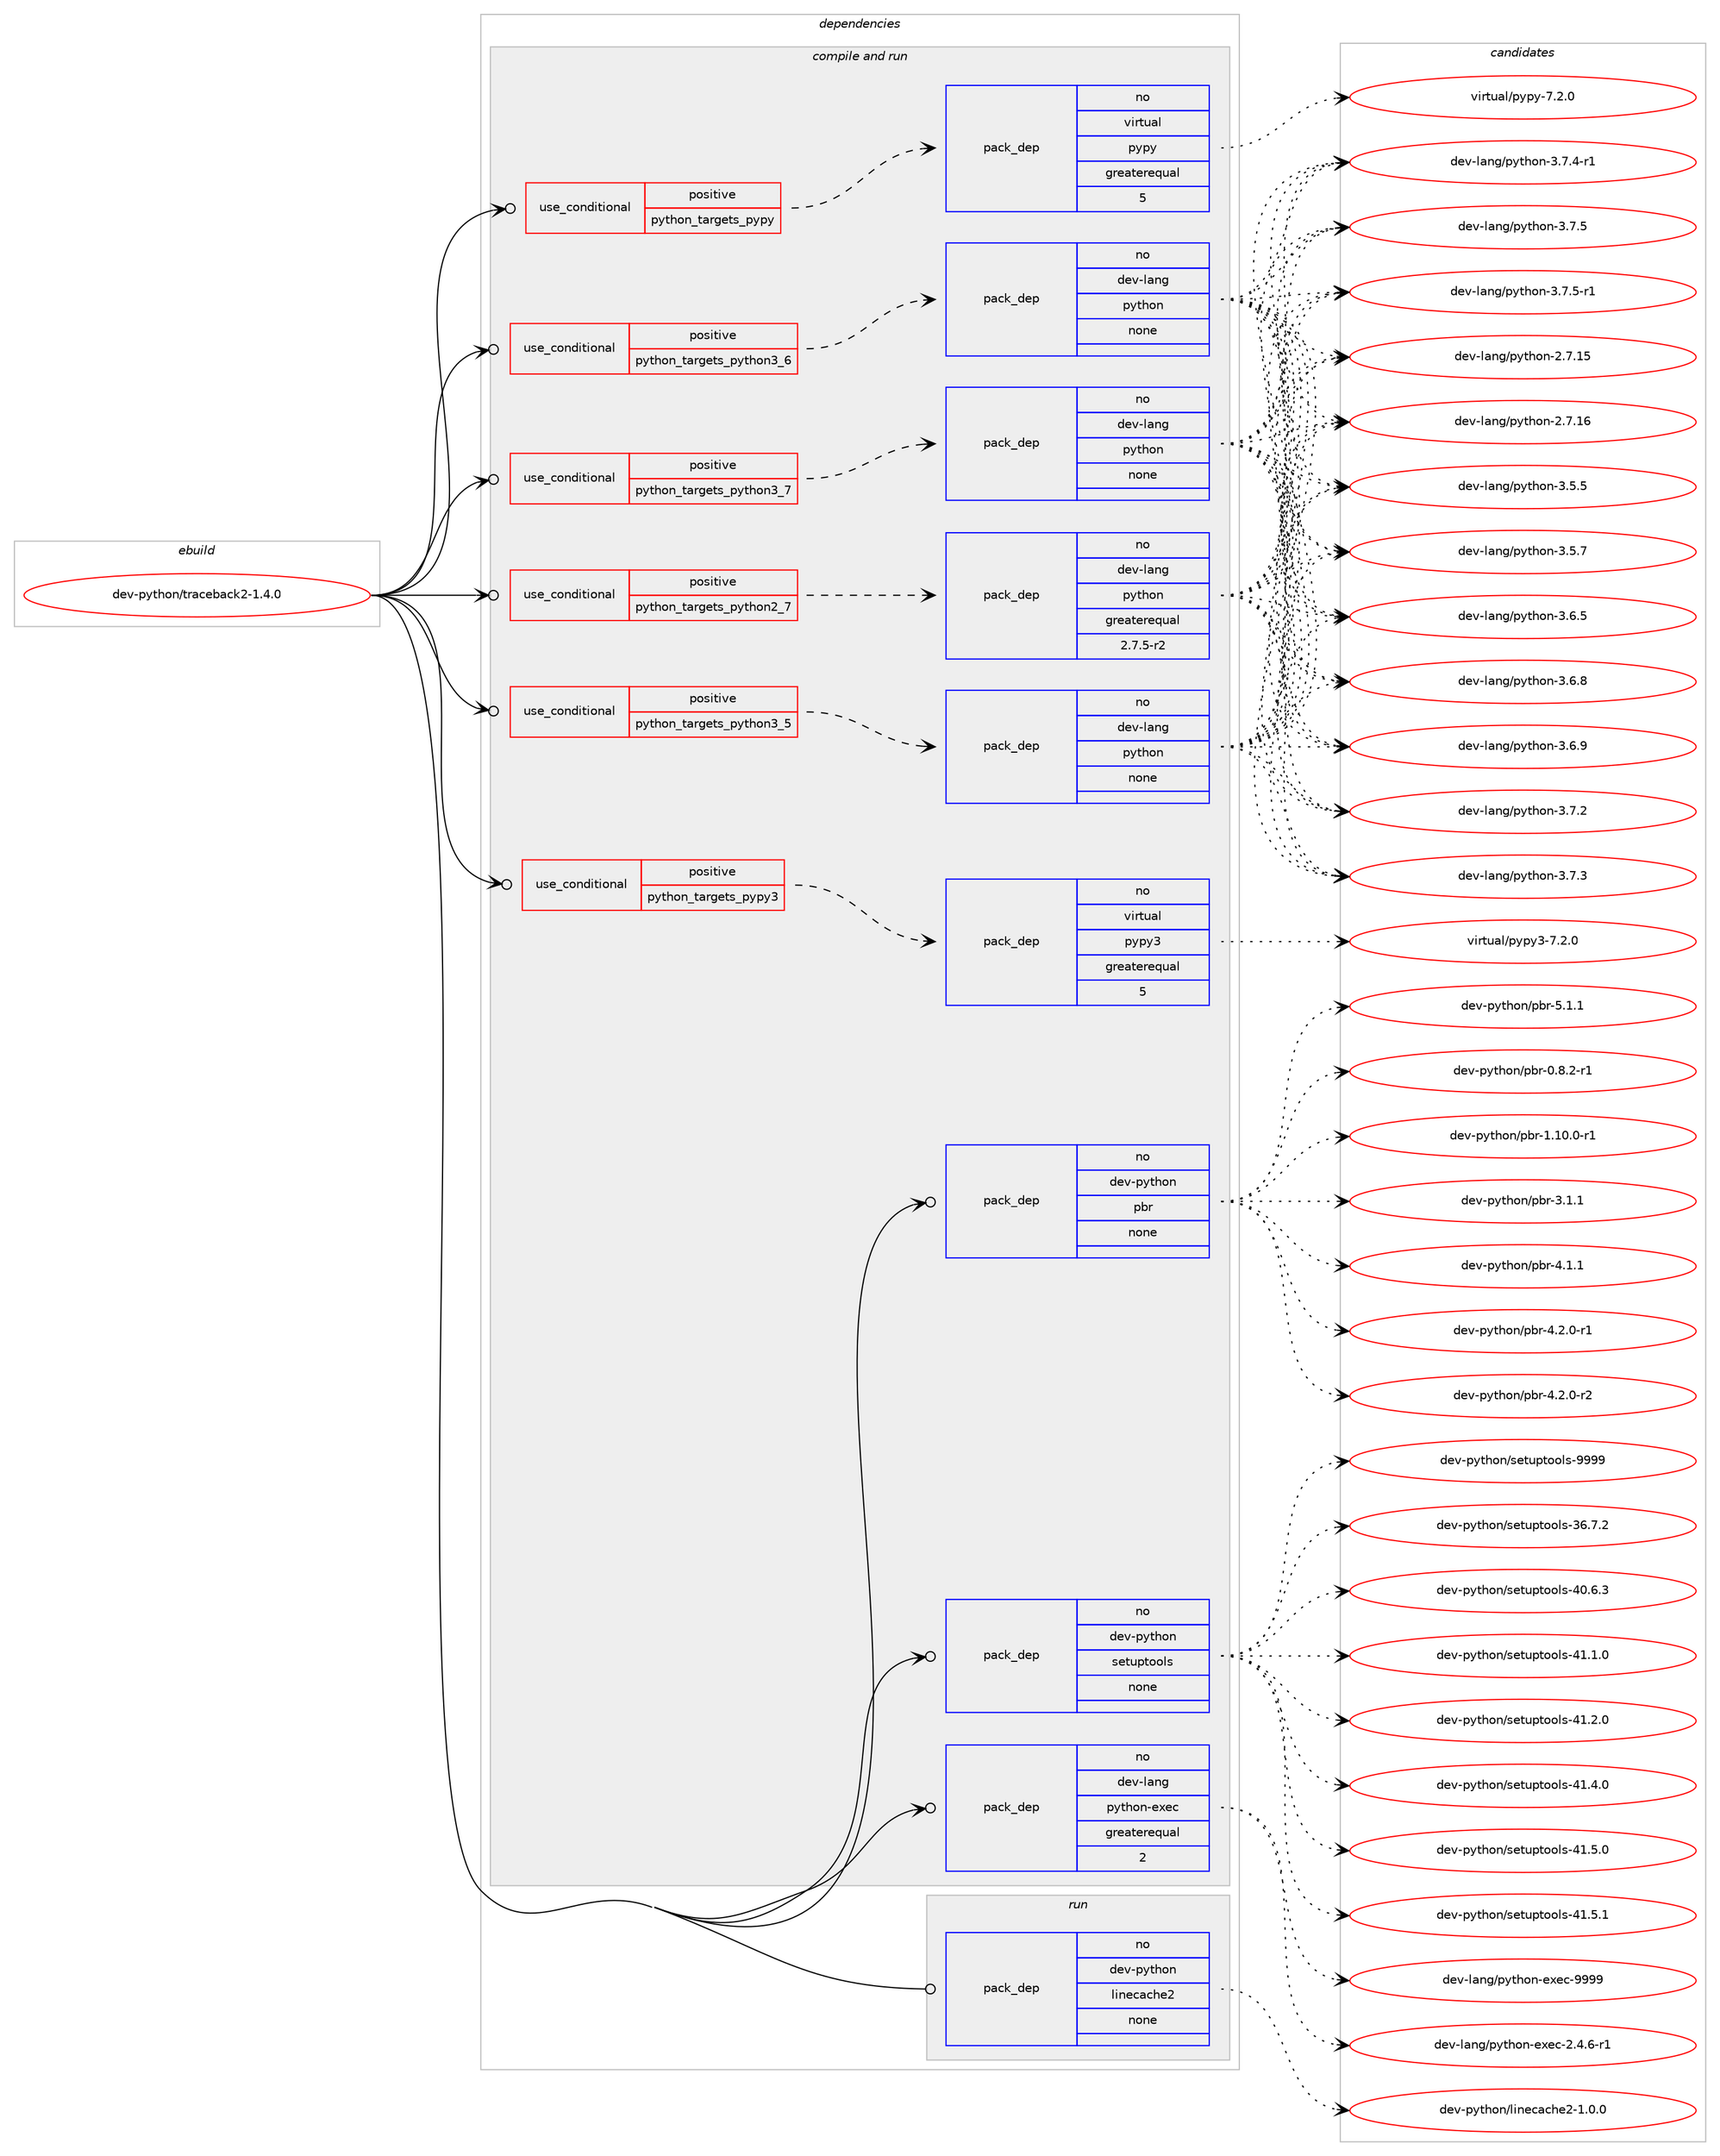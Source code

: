 digraph prolog {

# *************
# Graph options
# *************

newrank=true;
concentrate=true;
compound=true;
graph [rankdir=LR,fontname=Helvetica,fontsize=10,ranksep=1.5];#, ranksep=2.5, nodesep=0.2];
edge  [arrowhead=vee];
node  [fontname=Helvetica,fontsize=10];

# **********
# The ebuild
# **********

subgraph cluster_leftcol {
color=gray;
rank=same;
label=<<i>ebuild</i>>;
id [label="dev-python/traceback2-1.4.0", color=red, width=4, href="../dev-python/traceback2-1.4.0.svg"];
}

# ****************
# The dependencies
# ****************

subgraph cluster_midcol {
color=gray;
label=<<i>dependencies</i>>;
subgraph cluster_compile {
fillcolor="#eeeeee";
style=filled;
label=<<i>compile</i>>;
}
subgraph cluster_compileandrun {
fillcolor="#eeeeee";
style=filled;
label=<<i>compile and run</i>>;
subgraph cond150605 {
dependency641142 [label=<<TABLE BORDER="0" CELLBORDER="1" CELLSPACING="0" CELLPADDING="4"><TR><TD ROWSPAN="3" CELLPADDING="10">use_conditional</TD></TR><TR><TD>positive</TD></TR><TR><TD>python_targets_pypy</TD></TR></TABLE>>, shape=none, color=red];
subgraph pack478655 {
dependency641143 [label=<<TABLE BORDER="0" CELLBORDER="1" CELLSPACING="0" CELLPADDING="4" WIDTH="220"><TR><TD ROWSPAN="6" CELLPADDING="30">pack_dep</TD></TR><TR><TD WIDTH="110">no</TD></TR><TR><TD>virtual</TD></TR><TR><TD>pypy</TD></TR><TR><TD>greaterequal</TD></TR><TR><TD>5</TD></TR></TABLE>>, shape=none, color=blue];
}
dependency641142:e -> dependency641143:w [weight=20,style="dashed",arrowhead="vee"];
}
id:e -> dependency641142:w [weight=20,style="solid",arrowhead="odotvee"];
subgraph cond150606 {
dependency641144 [label=<<TABLE BORDER="0" CELLBORDER="1" CELLSPACING="0" CELLPADDING="4"><TR><TD ROWSPAN="3" CELLPADDING="10">use_conditional</TD></TR><TR><TD>positive</TD></TR><TR><TD>python_targets_pypy3</TD></TR></TABLE>>, shape=none, color=red];
subgraph pack478656 {
dependency641145 [label=<<TABLE BORDER="0" CELLBORDER="1" CELLSPACING="0" CELLPADDING="4" WIDTH="220"><TR><TD ROWSPAN="6" CELLPADDING="30">pack_dep</TD></TR><TR><TD WIDTH="110">no</TD></TR><TR><TD>virtual</TD></TR><TR><TD>pypy3</TD></TR><TR><TD>greaterequal</TD></TR><TR><TD>5</TD></TR></TABLE>>, shape=none, color=blue];
}
dependency641144:e -> dependency641145:w [weight=20,style="dashed",arrowhead="vee"];
}
id:e -> dependency641144:w [weight=20,style="solid",arrowhead="odotvee"];
subgraph cond150607 {
dependency641146 [label=<<TABLE BORDER="0" CELLBORDER="1" CELLSPACING="0" CELLPADDING="4"><TR><TD ROWSPAN="3" CELLPADDING="10">use_conditional</TD></TR><TR><TD>positive</TD></TR><TR><TD>python_targets_python2_7</TD></TR></TABLE>>, shape=none, color=red];
subgraph pack478657 {
dependency641147 [label=<<TABLE BORDER="0" CELLBORDER="1" CELLSPACING="0" CELLPADDING="4" WIDTH="220"><TR><TD ROWSPAN="6" CELLPADDING="30">pack_dep</TD></TR><TR><TD WIDTH="110">no</TD></TR><TR><TD>dev-lang</TD></TR><TR><TD>python</TD></TR><TR><TD>greaterequal</TD></TR><TR><TD>2.7.5-r2</TD></TR></TABLE>>, shape=none, color=blue];
}
dependency641146:e -> dependency641147:w [weight=20,style="dashed",arrowhead="vee"];
}
id:e -> dependency641146:w [weight=20,style="solid",arrowhead="odotvee"];
subgraph cond150608 {
dependency641148 [label=<<TABLE BORDER="0" CELLBORDER="1" CELLSPACING="0" CELLPADDING="4"><TR><TD ROWSPAN="3" CELLPADDING="10">use_conditional</TD></TR><TR><TD>positive</TD></TR><TR><TD>python_targets_python3_5</TD></TR></TABLE>>, shape=none, color=red];
subgraph pack478658 {
dependency641149 [label=<<TABLE BORDER="0" CELLBORDER="1" CELLSPACING="0" CELLPADDING="4" WIDTH="220"><TR><TD ROWSPAN="6" CELLPADDING="30">pack_dep</TD></TR><TR><TD WIDTH="110">no</TD></TR><TR><TD>dev-lang</TD></TR><TR><TD>python</TD></TR><TR><TD>none</TD></TR><TR><TD></TD></TR></TABLE>>, shape=none, color=blue];
}
dependency641148:e -> dependency641149:w [weight=20,style="dashed",arrowhead="vee"];
}
id:e -> dependency641148:w [weight=20,style="solid",arrowhead="odotvee"];
subgraph cond150609 {
dependency641150 [label=<<TABLE BORDER="0" CELLBORDER="1" CELLSPACING="0" CELLPADDING="4"><TR><TD ROWSPAN="3" CELLPADDING="10">use_conditional</TD></TR><TR><TD>positive</TD></TR><TR><TD>python_targets_python3_6</TD></TR></TABLE>>, shape=none, color=red];
subgraph pack478659 {
dependency641151 [label=<<TABLE BORDER="0" CELLBORDER="1" CELLSPACING="0" CELLPADDING="4" WIDTH="220"><TR><TD ROWSPAN="6" CELLPADDING="30">pack_dep</TD></TR><TR><TD WIDTH="110">no</TD></TR><TR><TD>dev-lang</TD></TR><TR><TD>python</TD></TR><TR><TD>none</TD></TR><TR><TD></TD></TR></TABLE>>, shape=none, color=blue];
}
dependency641150:e -> dependency641151:w [weight=20,style="dashed",arrowhead="vee"];
}
id:e -> dependency641150:w [weight=20,style="solid",arrowhead="odotvee"];
subgraph cond150610 {
dependency641152 [label=<<TABLE BORDER="0" CELLBORDER="1" CELLSPACING="0" CELLPADDING="4"><TR><TD ROWSPAN="3" CELLPADDING="10">use_conditional</TD></TR><TR><TD>positive</TD></TR><TR><TD>python_targets_python3_7</TD></TR></TABLE>>, shape=none, color=red];
subgraph pack478660 {
dependency641153 [label=<<TABLE BORDER="0" CELLBORDER="1" CELLSPACING="0" CELLPADDING="4" WIDTH="220"><TR><TD ROWSPAN="6" CELLPADDING="30">pack_dep</TD></TR><TR><TD WIDTH="110">no</TD></TR><TR><TD>dev-lang</TD></TR><TR><TD>python</TD></TR><TR><TD>none</TD></TR><TR><TD></TD></TR></TABLE>>, shape=none, color=blue];
}
dependency641152:e -> dependency641153:w [weight=20,style="dashed",arrowhead="vee"];
}
id:e -> dependency641152:w [weight=20,style="solid",arrowhead="odotvee"];
subgraph pack478661 {
dependency641154 [label=<<TABLE BORDER="0" CELLBORDER="1" CELLSPACING="0" CELLPADDING="4" WIDTH="220"><TR><TD ROWSPAN="6" CELLPADDING="30">pack_dep</TD></TR><TR><TD WIDTH="110">no</TD></TR><TR><TD>dev-lang</TD></TR><TR><TD>python-exec</TD></TR><TR><TD>greaterequal</TD></TR><TR><TD>2</TD></TR></TABLE>>, shape=none, color=blue];
}
id:e -> dependency641154:w [weight=20,style="solid",arrowhead="odotvee"];
subgraph pack478662 {
dependency641155 [label=<<TABLE BORDER="0" CELLBORDER="1" CELLSPACING="0" CELLPADDING="4" WIDTH="220"><TR><TD ROWSPAN="6" CELLPADDING="30">pack_dep</TD></TR><TR><TD WIDTH="110">no</TD></TR><TR><TD>dev-python</TD></TR><TR><TD>pbr</TD></TR><TR><TD>none</TD></TR><TR><TD></TD></TR></TABLE>>, shape=none, color=blue];
}
id:e -> dependency641155:w [weight=20,style="solid",arrowhead="odotvee"];
subgraph pack478663 {
dependency641156 [label=<<TABLE BORDER="0" CELLBORDER="1" CELLSPACING="0" CELLPADDING="4" WIDTH="220"><TR><TD ROWSPAN="6" CELLPADDING="30">pack_dep</TD></TR><TR><TD WIDTH="110">no</TD></TR><TR><TD>dev-python</TD></TR><TR><TD>setuptools</TD></TR><TR><TD>none</TD></TR><TR><TD></TD></TR></TABLE>>, shape=none, color=blue];
}
id:e -> dependency641156:w [weight=20,style="solid",arrowhead="odotvee"];
}
subgraph cluster_run {
fillcolor="#eeeeee";
style=filled;
label=<<i>run</i>>;
subgraph pack478664 {
dependency641157 [label=<<TABLE BORDER="0" CELLBORDER="1" CELLSPACING="0" CELLPADDING="4" WIDTH="220"><TR><TD ROWSPAN="6" CELLPADDING="30">pack_dep</TD></TR><TR><TD WIDTH="110">no</TD></TR><TR><TD>dev-python</TD></TR><TR><TD>linecache2</TD></TR><TR><TD>none</TD></TR><TR><TD></TD></TR></TABLE>>, shape=none, color=blue];
}
id:e -> dependency641157:w [weight=20,style="solid",arrowhead="odot"];
}
}

# **************
# The candidates
# **************

subgraph cluster_choices {
rank=same;
color=gray;
label=<<i>candidates</i>>;

subgraph choice478655 {
color=black;
nodesep=1;
choice1181051141161179710847112121112121455546504648 [label="virtual/pypy-7.2.0", color=red, width=4,href="../virtual/pypy-7.2.0.svg"];
dependency641143:e -> choice1181051141161179710847112121112121455546504648:w [style=dotted,weight="100"];
}
subgraph choice478656 {
color=black;
nodesep=1;
choice118105114116117971084711212111212151455546504648 [label="virtual/pypy3-7.2.0", color=red, width=4,href="../virtual/pypy3-7.2.0.svg"];
dependency641145:e -> choice118105114116117971084711212111212151455546504648:w [style=dotted,weight="100"];
}
subgraph choice478657 {
color=black;
nodesep=1;
choice10010111845108971101034711212111610411111045504655464953 [label="dev-lang/python-2.7.15", color=red, width=4,href="../dev-lang/python-2.7.15.svg"];
choice10010111845108971101034711212111610411111045504655464954 [label="dev-lang/python-2.7.16", color=red, width=4,href="../dev-lang/python-2.7.16.svg"];
choice100101118451089711010347112121116104111110455146534653 [label="dev-lang/python-3.5.5", color=red, width=4,href="../dev-lang/python-3.5.5.svg"];
choice100101118451089711010347112121116104111110455146534655 [label="dev-lang/python-3.5.7", color=red, width=4,href="../dev-lang/python-3.5.7.svg"];
choice100101118451089711010347112121116104111110455146544653 [label="dev-lang/python-3.6.5", color=red, width=4,href="../dev-lang/python-3.6.5.svg"];
choice100101118451089711010347112121116104111110455146544656 [label="dev-lang/python-3.6.8", color=red, width=4,href="../dev-lang/python-3.6.8.svg"];
choice100101118451089711010347112121116104111110455146544657 [label="dev-lang/python-3.6.9", color=red, width=4,href="../dev-lang/python-3.6.9.svg"];
choice100101118451089711010347112121116104111110455146554650 [label="dev-lang/python-3.7.2", color=red, width=4,href="../dev-lang/python-3.7.2.svg"];
choice100101118451089711010347112121116104111110455146554651 [label="dev-lang/python-3.7.3", color=red, width=4,href="../dev-lang/python-3.7.3.svg"];
choice1001011184510897110103471121211161041111104551465546524511449 [label="dev-lang/python-3.7.4-r1", color=red, width=4,href="../dev-lang/python-3.7.4-r1.svg"];
choice100101118451089711010347112121116104111110455146554653 [label="dev-lang/python-3.7.5", color=red, width=4,href="../dev-lang/python-3.7.5.svg"];
choice1001011184510897110103471121211161041111104551465546534511449 [label="dev-lang/python-3.7.5-r1", color=red, width=4,href="../dev-lang/python-3.7.5-r1.svg"];
dependency641147:e -> choice10010111845108971101034711212111610411111045504655464953:w [style=dotted,weight="100"];
dependency641147:e -> choice10010111845108971101034711212111610411111045504655464954:w [style=dotted,weight="100"];
dependency641147:e -> choice100101118451089711010347112121116104111110455146534653:w [style=dotted,weight="100"];
dependency641147:e -> choice100101118451089711010347112121116104111110455146534655:w [style=dotted,weight="100"];
dependency641147:e -> choice100101118451089711010347112121116104111110455146544653:w [style=dotted,weight="100"];
dependency641147:e -> choice100101118451089711010347112121116104111110455146544656:w [style=dotted,weight="100"];
dependency641147:e -> choice100101118451089711010347112121116104111110455146544657:w [style=dotted,weight="100"];
dependency641147:e -> choice100101118451089711010347112121116104111110455146554650:w [style=dotted,weight="100"];
dependency641147:e -> choice100101118451089711010347112121116104111110455146554651:w [style=dotted,weight="100"];
dependency641147:e -> choice1001011184510897110103471121211161041111104551465546524511449:w [style=dotted,weight="100"];
dependency641147:e -> choice100101118451089711010347112121116104111110455146554653:w [style=dotted,weight="100"];
dependency641147:e -> choice1001011184510897110103471121211161041111104551465546534511449:w [style=dotted,weight="100"];
}
subgraph choice478658 {
color=black;
nodesep=1;
choice10010111845108971101034711212111610411111045504655464953 [label="dev-lang/python-2.7.15", color=red, width=4,href="../dev-lang/python-2.7.15.svg"];
choice10010111845108971101034711212111610411111045504655464954 [label="dev-lang/python-2.7.16", color=red, width=4,href="../dev-lang/python-2.7.16.svg"];
choice100101118451089711010347112121116104111110455146534653 [label="dev-lang/python-3.5.5", color=red, width=4,href="../dev-lang/python-3.5.5.svg"];
choice100101118451089711010347112121116104111110455146534655 [label="dev-lang/python-3.5.7", color=red, width=4,href="../dev-lang/python-3.5.7.svg"];
choice100101118451089711010347112121116104111110455146544653 [label="dev-lang/python-3.6.5", color=red, width=4,href="../dev-lang/python-3.6.5.svg"];
choice100101118451089711010347112121116104111110455146544656 [label="dev-lang/python-3.6.8", color=red, width=4,href="../dev-lang/python-3.6.8.svg"];
choice100101118451089711010347112121116104111110455146544657 [label="dev-lang/python-3.6.9", color=red, width=4,href="../dev-lang/python-3.6.9.svg"];
choice100101118451089711010347112121116104111110455146554650 [label="dev-lang/python-3.7.2", color=red, width=4,href="../dev-lang/python-3.7.2.svg"];
choice100101118451089711010347112121116104111110455146554651 [label="dev-lang/python-3.7.3", color=red, width=4,href="../dev-lang/python-3.7.3.svg"];
choice1001011184510897110103471121211161041111104551465546524511449 [label="dev-lang/python-3.7.4-r1", color=red, width=4,href="../dev-lang/python-3.7.4-r1.svg"];
choice100101118451089711010347112121116104111110455146554653 [label="dev-lang/python-3.7.5", color=red, width=4,href="../dev-lang/python-3.7.5.svg"];
choice1001011184510897110103471121211161041111104551465546534511449 [label="dev-lang/python-3.7.5-r1", color=red, width=4,href="../dev-lang/python-3.7.5-r1.svg"];
dependency641149:e -> choice10010111845108971101034711212111610411111045504655464953:w [style=dotted,weight="100"];
dependency641149:e -> choice10010111845108971101034711212111610411111045504655464954:w [style=dotted,weight="100"];
dependency641149:e -> choice100101118451089711010347112121116104111110455146534653:w [style=dotted,weight="100"];
dependency641149:e -> choice100101118451089711010347112121116104111110455146534655:w [style=dotted,weight="100"];
dependency641149:e -> choice100101118451089711010347112121116104111110455146544653:w [style=dotted,weight="100"];
dependency641149:e -> choice100101118451089711010347112121116104111110455146544656:w [style=dotted,weight="100"];
dependency641149:e -> choice100101118451089711010347112121116104111110455146544657:w [style=dotted,weight="100"];
dependency641149:e -> choice100101118451089711010347112121116104111110455146554650:w [style=dotted,weight="100"];
dependency641149:e -> choice100101118451089711010347112121116104111110455146554651:w [style=dotted,weight="100"];
dependency641149:e -> choice1001011184510897110103471121211161041111104551465546524511449:w [style=dotted,weight="100"];
dependency641149:e -> choice100101118451089711010347112121116104111110455146554653:w [style=dotted,weight="100"];
dependency641149:e -> choice1001011184510897110103471121211161041111104551465546534511449:w [style=dotted,weight="100"];
}
subgraph choice478659 {
color=black;
nodesep=1;
choice10010111845108971101034711212111610411111045504655464953 [label="dev-lang/python-2.7.15", color=red, width=4,href="../dev-lang/python-2.7.15.svg"];
choice10010111845108971101034711212111610411111045504655464954 [label="dev-lang/python-2.7.16", color=red, width=4,href="../dev-lang/python-2.7.16.svg"];
choice100101118451089711010347112121116104111110455146534653 [label="dev-lang/python-3.5.5", color=red, width=4,href="../dev-lang/python-3.5.5.svg"];
choice100101118451089711010347112121116104111110455146534655 [label="dev-lang/python-3.5.7", color=red, width=4,href="../dev-lang/python-3.5.7.svg"];
choice100101118451089711010347112121116104111110455146544653 [label="dev-lang/python-3.6.5", color=red, width=4,href="../dev-lang/python-3.6.5.svg"];
choice100101118451089711010347112121116104111110455146544656 [label="dev-lang/python-3.6.8", color=red, width=4,href="../dev-lang/python-3.6.8.svg"];
choice100101118451089711010347112121116104111110455146544657 [label="dev-lang/python-3.6.9", color=red, width=4,href="../dev-lang/python-3.6.9.svg"];
choice100101118451089711010347112121116104111110455146554650 [label="dev-lang/python-3.7.2", color=red, width=4,href="../dev-lang/python-3.7.2.svg"];
choice100101118451089711010347112121116104111110455146554651 [label="dev-lang/python-3.7.3", color=red, width=4,href="../dev-lang/python-3.7.3.svg"];
choice1001011184510897110103471121211161041111104551465546524511449 [label="dev-lang/python-3.7.4-r1", color=red, width=4,href="../dev-lang/python-3.7.4-r1.svg"];
choice100101118451089711010347112121116104111110455146554653 [label="dev-lang/python-3.7.5", color=red, width=4,href="../dev-lang/python-3.7.5.svg"];
choice1001011184510897110103471121211161041111104551465546534511449 [label="dev-lang/python-3.7.5-r1", color=red, width=4,href="../dev-lang/python-3.7.5-r1.svg"];
dependency641151:e -> choice10010111845108971101034711212111610411111045504655464953:w [style=dotted,weight="100"];
dependency641151:e -> choice10010111845108971101034711212111610411111045504655464954:w [style=dotted,weight="100"];
dependency641151:e -> choice100101118451089711010347112121116104111110455146534653:w [style=dotted,weight="100"];
dependency641151:e -> choice100101118451089711010347112121116104111110455146534655:w [style=dotted,weight="100"];
dependency641151:e -> choice100101118451089711010347112121116104111110455146544653:w [style=dotted,weight="100"];
dependency641151:e -> choice100101118451089711010347112121116104111110455146544656:w [style=dotted,weight="100"];
dependency641151:e -> choice100101118451089711010347112121116104111110455146544657:w [style=dotted,weight="100"];
dependency641151:e -> choice100101118451089711010347112121116104111110455146554650:w [style=dotted,weight="100"];
dependency641151:e -> choice100101118451089711010347112121116104111110455146554651:w [style=dotted,weight="100"];
dependency641151:e -> choice1001011184510897110103471121211161041111104551465546524511449:w [style=dotted,weight="100"];
dependency641151:e -> choice100101118451089711010347112121116104111110455146554653:w [style=dotted,weight="100"];
dependency641151:e -> choice1001011184510897110103471121211161041111104551465546534511449:w [style=dotted,weight="100"];
}
subgraph choice478660 {
color=black;
nodesep=1;
choice10010111845108971101034711212111610411111045504655464953 [label="dev-lang/python-2.7.15", color=red, width=4,href="../dev-lang/python-2.7.15.svg"];
choice10010111845108971101034711212111610411111045504655464954 [label="dev-lang/python-2.7.16", color=red, width=4,href="../dev-lang/python-2.7.16.svg"];
choice100101118451089711010347112121116104111110455146534653 [label="dev-lang/python-3.5.5", color=red, width=4,href="../dev-lang/python-3.5.5.svg"];
choice100101118451089711010347112121116104111110455146534655 [label="dev-lang/python-3.5.7", color=red, width=4,href="../dev-lang/python-3.5.7.svg"];
choice100101118451089711010347112121116104111110455146544653 [label="dev-lang/python-3.6.5", color=red, width=4,href="../dev-lang/python-3.6.5.svg"];
choice100101118451089711010347112121116104111110455146544656 [label="dev-lang/python-3.6.8", color=red, width=4,href="../dev-lang/python-3.6.8.svg"];
choice100101118451089711010347112121116104111110455146544657 [label="dev-lang/python-3.6.9", color=red, width=4,href="../dev-lang/python-3.6.9.svg"];
choice100101118451089711010347112121116104111110455146554650 [label="dev-lang/python-3.7.2", color=red, width=4,href="../dev-lang/python-3.7.2.svg"];
choice100101118451089711010347112121116104111110455146554651 [label="dev-lang/python-3.7.3", color=red, width=4,href="../dev-lang/python-3.7.3.svg"];
choice1001011184510897110103471121211161041111104551465546524511449 [label="dev-lang/python-3.7.4-r1", color=red, width=4,href="../dev-lang/python-3.7.4-r1.svg"];
choice100101118451089711010347112121116104111110455146554653 [label="dev-lang/python-3.7.5", color=red, width=4,href="../dev-lang/python-3.7.5.svg"];
choice1001011184510897110103471121211161041111104551465546534511449 [label="dev-lang/python-3.7.5-r1", color=red, width=4,href="../dev-lang/python-3.7.5-r1.svg"];
dependency641153:e -> choice10010111845108971101034711212111610411111045504655464953:w [style=dotted,weight="100"];
dependency641153:e -> choice10010111845108971101034711212111610411111045504655464954:w [style=dotted,weight="100"];
dependency641153:e -> choice100101118451089711010347112121116104111110455146534653:w [style=dotted,weight="100"];
dependency641153:e -> choice100101118451089711010347112121116104111110455146534655:w [style=dotted,weight="100"];
dependency641153:e -> choice100101118451089711010347112121116104111110455146544653:w [style=dotted,weight="100"];
dependency641153:e -> choice100101118451089711010347112121116104111110455146544656:w [style=dotted,weight="100"];
dependency641153:e -> choice100101118451089711010347112121116104111110455146544657:w [style=dotted,weight="100"];
dependency641153:e -> choice100101118451089711010347112121116104111110455146554650:w [style=dotted,weight="100"];
dependency641153:e -> choice100101118451089711010347112121116104111110455146554651:w [style=dotted,weight="100"];
dependency641153:e -> choice1001011184510897110103471121211161041111104551465546524511449:w [style=dotted,weight="100"];
dependency641153:e -> choice100101118451089711010347112121116104111110455146554653:w [style=dotted,weight="100"];
dependency641153:e -> choice1001011184510897110103471121211161041111104551465546534511449:w [style=dotted,weight="100"];
}
subgraph choice478661 {
color=black;
nodesep=1;
choice10010111845108971101034711212111610411111045101120101994550465246544511449 [label="dev-lang/python-exec-2.4.6-r1", color=red, width=4,href="../dev-lang/python-exec-2.4.6-r1.svg"];
choice10010111845108971101034711212111610411111045101120101994557575757 [label="dev-lang/python-exec-9999", color=red, width=4,href="../dev-lang/python-exec-9999.svg"];
dependency641154:e -> choice10010111845108971101034711212111610411111045101120101994550465246544511449:w [style=dotted,weight="100"];
dependency641154:e -> choice10010111845108971101034711212111610411111045101120101994557575757:w [style=dotted,weight="100"];
}
subgraph choice478662 {
color=black;
nodesep=1;
choice1001011184511212111610411111047112981144548465646504511449 [label="dev-python/pbr-0.8.2-r1", color=red, width=4,href="../dev-python/pbr-0.8.2-r1.svg"];
choice100101118451121211161041111104711298114454946494846484511449 [label="dev-python/pbr-1.10.0-r1", color=red, width=4,href="../dev-python/pbr-1.10.0-r1.svg"];
choice100101118451121211161041111104711298114455146494649 [label="dev-python/pbr-3.1.1", color=red, width=4,href="../dev-python/pbr-3.1.1.svg"];
choice100101118451121211161041111104711298114455246494649 [label="dev-python/pbr-4.1.1", color=red, width=4,href="../dev-python/pbr-4.1.1.svg"];
choice1001011184511212111610411111047112981144552465046484511449 [label="dev-python/pbr-4.2.0-r1", color=red, width=4,href="../dev-python/pbr-4.2.0-r1.svg"];
choice1001011184511212111610411111047112981144552465046484511450 [label="dev-python/pbr-4.2.0-r2", color=red, width=4,href="../dev-python/pbr-4.2.0-r2.svg"];
choice100101118451121211161041111104711298114455346494649 [label="dev-python/pbr-5.1.1", color=red, width=4,href="../dev-python/pbr-5.1.1.svg"];
dependency641155:e -> choice1001011184511212111610411111047112981144548465646504511449:w [style=dotted,weight="100"];
dependency641155:e -> choice100101118451121211161041111104711298114454946494846484511449:w [style=dotted,weight="100"];
dependency641155:e -> choice100101118451121211161041111104711298114455146494649:w [style=dotted,weight="100"];
dependency641155:e -> choice100101118451121211161041111104711298114455246494649:w [style=dotted,weight="100"];
dependency641155:e -> choice1001011184511212111610411111047112981144552465046484511449:w [style=dotted,weight="100"];
dependency641155:e -> choice1001011184511212111610411111047112981144552465046484511450:w [style=dotted,weight="100"];
dependency641155:e -> choice100101118451121211161041111104711298114455346494649:w [style=dotted,weight="100"];
}
subgraph choice478663 {
color=black;
nodesep=1;
choice100101118451121211161041111104711510111611711211611111110811545515446554650 [label="dev-python/setuptools-36.7.2", color=red, width=4,href="../dev-python/setuptools-36.7.2.svg"];
choice100101118451121211161041111104711510111611711211611111110811545524846544651 [label="dev-python/setuptools-40.6.3", color=red, width=4,href="../dev-python/setuptools-40.6.3.svg"];
choice100101118451121211161041111104711510111611711211611111110811545524946494648 [label="dev-python/setuptools-41.1.0", color=red, width=4,href="../dev-python/setuptools-41.1.0.svg"];
choice100101118451121211161041111104711510111611711211611111110811545524946504648 [label="dev-python/setuptools-41.2.0", color=red, width=4,href="../dev-python/setuptools-41.2.0.svg"];
choice100101118451121211161041111104711510111611711211611111110811545524946524648 [label="dev-python/setuptools-41.4.0", color=red, width=4,href="../dev-python/setuptools-41.4.0.svg"];
choice100101118451121211161041111104711510111611711211611111110811545524946534648 [label="dev-python/setuptools-41.5.0", color=red, width=4,href="../dev-python/setuptools-41.5.0.svg"];
choice100101118451121211161041111104711510111611711211611111110811545524946534649 [label="dev-python/setuptools-41.5.1", color=red, width=4,href="../dev-python/setuptools-41.5.1.svg"];
choice10010111845112121116104111110471151011161171121161111111081154557575757 [label="dev-python/setuptools-9999", color=red, width=4,href="../dev-python/setuptools-9999.svg"];
dependency641156:e -> choice100101118451121211161041111104711510111611711211611111110811545515446554650:w [style=dotted,weight="100"];
dependency641156:e -> choice100101118451121211161041111104711510111611711211611111110811545524846544651:w [style=dotted,weight="100"];
dependency641156:e -> choice100101118451121211161041111104711510111611711211611111110811545524946494648:w [style=dotted,weight="100"];
dependency641156:e -> choice100101118451121211161041111104711510111611711211611111110811545524946504648:w [style=dotted,weight="100"];
dependency641156:e -> choice100101118451121211161041111104711510111611711211611111110811545524946524648:w [style=dotted,weight="100"];
dependency641156:e -> choice100101118451121211161041111104711510111611711211611111110811545524946534648:w [style=dotted,weight="100"];
dependency641156:e -> choice100101118451121211161041111104711510111611711211611111110811545524946534649:w [style=dotted,weight="100"];
dependency641156:e -> choice10010111845112121116104111110471151011161171121161111111081154557575757:w [style=dotted,weight="100"];
}
subgraph choice478664 {
color=black;
nodesep=1;
choice100101118451121211161041111104710810511010199979910410150454946484648 [label="dev-python/linecache2-1.0.0", color=red, width=4,href="../dev-python/linecache2-1.0.0.svg"];
dependency641157:e -> choice100101118451121211161041111104710810511010199979910410150454946484648:w [style=dotted,weight="100"];
}
}

}
